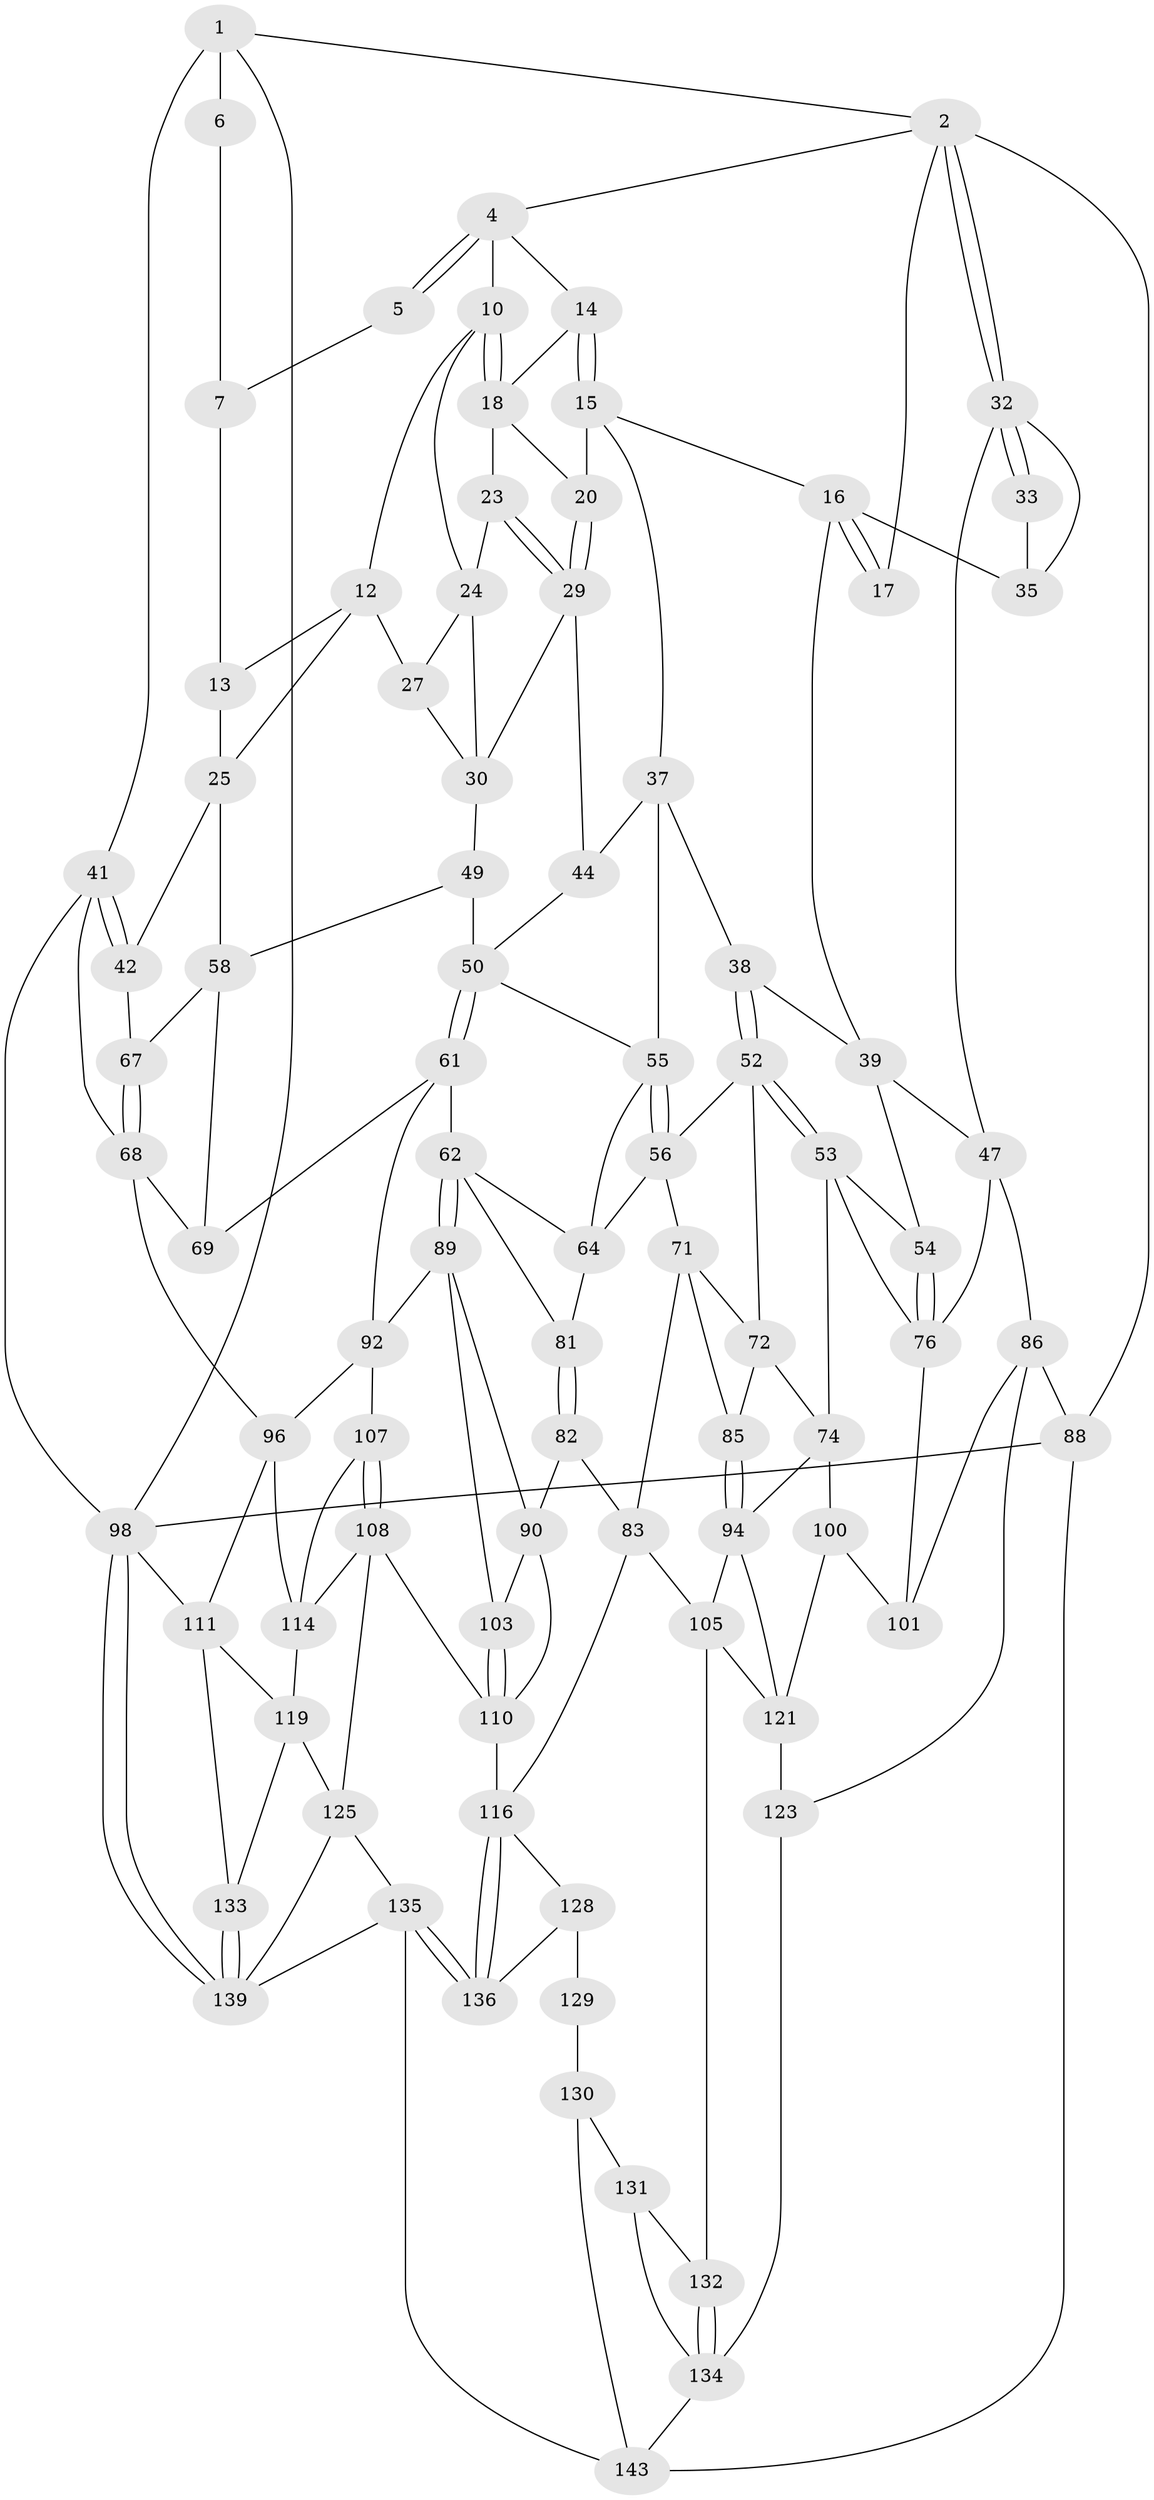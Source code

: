 // original degree distribution, {3: 0.020689655172413793, 6: 0.23448275862068965, 5: 0.503448275862069, 4: 0.2413793103448276}
// Generated by graph-tools (version 1.1) at 2025/42/03/06/25 10:42:30]
// undirected, 86 vertices, 179 edges
graph export_dot {
graph [start="1"]
  node [color=gray90,style=filled];
  1 [pos="+0.9063718458295105+0",super="+36"];
  2 [pos="+0+0",super="+3"];
  4 [pos="+0.5807399713020012+0",super="+9"];
  5 [pos="+0.7808775191097208+0"];
  6 [pos="+0.9265266564696311+0.14054872373534866"];
  7 [pos="+0.8964000381969964+0.1544152872274015",super="+8"];
  10 [pos="+0.6132202599376105+0.09703740415576029",super="+11"];
  12 [pos="+0.7092397554072256+0.10222620016262403",super="+26"];
  13 [pos="+0.763341148412769+0.07572248361038895",super="+22"];
  14 [pos="+0.46799030791169915+0.05602238095704276"];
  15 [pos="+0.31669414915955557+0.11750110127743676",super="+21"];
  16 [pos="+0.3138308860247098+0.11448021252529927",super="+34"];
  17 [pos="+0.27510683744286757+0.05550915232255736"];
  18 [pos="+0.48637950586364403+0.07349105530664127",super="+19"];
  20 [pos="+0.36213928805809636+0.18570556058214596"];
  23 [pos="+0.5781983185055682+0.1355817047214956"];
  24 [pos="+0.6142622293355877+0.10307250255764663",super="+28"];
  25 [pos="+0.8143913660661178+0.28039267678869567",super="+43"];
  27 [pos="+0.7220901017367982+0.2721814137250651"];
  29 [pos="+0.5236827415344589+0.24672740567107684",super="+31"];
  30 [pos="+0.5371247416799955+0.2568527322795491",super="+48"];
  32 [pos="+0+0",super="+40"];
  33 [pos="+0.12571830106500628+0.1051916871911732"];
  35 [pos="+0.09576298786198006+0.19619844779879245"];
  37 [pos="+0.34191805822205695+0.22270165574164164",super="+45"];
  38 [pos="+0.2035421281471665+0.30692454496361676"];
  39 [pos="+0.1446133398824738+0.2646648526886858",super="+46"];
  41 [pos="+1+0.39591446902883265",super="+78"];
  42 [pos="+1+0.39670592414891565"];
  44 [pos="+0.5122690979008916+0.31736345050072073"];
  47 [pos="+0+0.32448427457796875",super="+77"];
  49 [pos="+0.6182766917776077+0.42838920339543474"];
  50 [pos="+0.6106092001324829+0.4333900035749982",super="+51"];
  52 [pos="+0.2134064963660891+0.43586914523484355",super="+57"];
  53 [pos="+0.18069888588516553+0.4588426723474189",super="+75"];
  54 [pos="+0.15214193465863352+0.4517679228410752"];
  55 [pos="+0.3554605196760718+0.4215029013081674",super="+60"];
  56 [pos="+0.35017373795870277+0.4250550790707028",super="+66"];
  58 [pos="+0.7969652708532998+0.43579235430502555",super="+59"];
  61 [pos="+0.5864526913830784+0.5110995806426174",super="+70"];
  62 [pos="+0.5788817228986132+0.5168553302590639",super="+63"];
  64 [pos="+0.4396358513415564+0.4720644175523994",super="+65"];
  67 [pos="+0.9630464706187433+0.45447773530849844"];
  68 [pos="+0.8703462997385693+0.5710489840269037",super="+79"];
  69 [pos="+0.8001066032304399+0.5366022634712362"];
  71 [pos="+0.34426163676086324+0.5644565102782069",super="+84"];
  72 [pos="+0.29516519907501315+0.565176057464501",super="+73"];
  74 [pos="+0.18914700208549956+0.586492065911129",super="+95"];
  76 [pos="+0+0.5624418655889816",super="+80"];
  81 [pos="+0.4393420848625167+0.610885327476627"];
  82 [pos="+0.4310524244694519+0.6419112495610734"];
  83 [pos="+0.3890451920858922+0.6548408155661295",super="+104"];
  85 [pos="+0.30625012985639294+0.6173444898576597"];
  86 [pos="+0+0.8688638941258117",super="+87"];
  88 [pos="+0+1"];
  89 [pos="+0.5718096423027687+0.621863870371817",super="+93"];
  90 [pos="+0.5320728916611931+0.6553062891498387",super="+91"];
  92 [pos="+0.7178514918921031+0.638867183248126",super="+97"];
  94 [pos="+0.2467531648924341+0.7037098808499996",super="+106"];
  96 [pos="+0.8427605452145068+0.6848873064708804",super="+113"];
  98 [pos="+1+1",super="+99"];
  100 [pos="+0.17965343296363503+0.6671218507486777",super="+120"];
  101 [pos="+0.06743008761590868+0.6457220536366847",super="+102"];
  103 [pos="+0.6116003483022252+0.709383707981184"];
  105 [pos="+0.298371827954379+0.7486387718460531",super="+127"];
  107 [pos="+0.722876697594024+0.684209015799502"];
  108 [pos="+0.7180193344806651+0.7427024106029823",super="+109"];
  110 [pos="+0.593594401817622+0.8067817142932303",super="+115"];
  111 [pos="+1+0.788184192511509",super="+112"];
  114 [pos="+0.8011015192519223+0.7099193265187633",super="+118"];
  116 [pos="+0.5228668896428014+0.8204854686479064",super="+117"];
  119 [pos="+0.7986395020401389+0.7918111516661035",super="+124"];
  121 [pos="+0.14744299468849+0.790815310716881",super="+122"];
  123 [pos="+0.10013106614081631+0.9346157891028881"];
  125 [pos="+0.777596598686758+0.9038999426262231",super="+126"];
  128 [pos="+0.3565663421601107+0.8786682243354842",super="+137"];
  129 [pos="+0.354631818944448+0.8808916213269233",super="+138"];
  130 [pos="+0.3293925570645092+0.8986455920159978",super="+141"];
  131 [pos="+0.2954535809272588+0.9060672762492491"];
  132 [pos="+0.26285072772075696+0.8927119227505868"];
  133 [pos="+0.8728897520864292+0.8498680821383902"];
  134 [pos="+0.20149437654574648+0.9185834913430094",super="+142"];
  135 [pos="+0.5598050051245697+1",super="+144"];
  136 [pos="+0.49857636811098227+0.8902063214830622"];
  139 [pos="+1+1",super="+140"];
  143 [pos="+0.35969836062556876+1",super="+145"];
  1 -- 2;
  1 -- 6 [weight=2];
  1 -- 98;
  1 -- 41;
  2 -- 32;
  2 -- 32;
  2 -- 88;
  2 -- 17;
  2 -- 4;
  4 -- 5;
  4 -- 5;
  4 -- 10;
  4 -- 14;
  5 -- 7;
  6 -- 7;
  7 -- 13 [weight=2];
  10 -- 18;
  10 -- 18;
  10 -- 24;
  10 -- 12;
  12 -- 13;
  12 -- 25;
  12 -- 27;
  13 -- 25;
  14 -- 15;
  14 -- 15;
  14 -- 18;
  15 -- 16;
  15 -- 20;
  15 -- 37;
  16 -- 17;
  16 -- 17;
  16 -- 35;
  16 -- 39;
  18 -- 20;
  18 -- 23;
  20 -- 29;
  20 -- 29;
  23 -- 24;
  23 -- 29;
  23 -- 29;
  24 -- 27;
  24 -- 30;
  25 -- 42;
  25 -- 58;
  27 -- 30;
  29 -- 44;
  29 -- 30;
  30 -- 49;
  32 -- 33;
  32 -- 33;
  32 -- 35;
  32 -- 47;
  33 -- 35;
  37 -- 38;
  37 -- 44;
  37 -- 55;
  38 -- 39;
  38 -- 52;
  38 -- 52;
  39 -- 47;
  39 -- 54;
  41 -- 42;
  41 -- 42;
  41 -- 98;
  41 -- 68;
  42 -- 67;
  44 -- 50;
  47 -- 76;
  47 -- 86;
  49 -- 50;
  49 -- 58;
  50 -- 61;
  50 -- 61;
  50 -- 55;
  52 -- 53;
  52 -- 53;
  52 -- 56;
  52 -- 72;
  53 -- 54;
  53 -- 74;
  53 -- 76;
  54 -- 76;
  54 -- 76;
  55 -- 56;
  55 -- 56;
  55 -- 64;
  56 -- 64;
  56 -- 71;
  58 -- 67;
  58 -- 69;
  61 -- 62;
  61 -- 69;
  61 -- 92;
  62 -- 89;
  62 -- 89;
  62 -- 64;
  62 -- 81;
  64 -- 81;
  67 -- 68;
  67 -- 68;
  68 -- 69;
  68 -- 96;
  71 -- 72;
  71 -- 83;
  71 -- 85;
  72 -- 74;
  72 -- 85;
  74 -- 100;
  74 -- 94;
  76 -- 101;
  81 -- 82;
  81 -- 82;
  82 -- 83;
  82 -- 90;
  83 -- 105;
  83 -- 116;
  85 -- 94;
  85 -- 94;
  86 -- 88;
  86 -- 123;
  86 -- 101;
  88 -- 98;
  88 -- 143;
  89 -- 90;
  89 -- 92;
  89 -- 103;
  90 -- 103;
  90 -- 110;
  92 -- 96;
  92 -- 107;
  94 -- 105;
  94 -- 121;
  96 -- 114;
  96 -- 111;
  98 -- 139;
  98 -- 139;
  98 -- 111;
  100 -- 101 [weight=2];
  100 -- 121;
  103 -- 110;
  103 -- 110;
  105 -- 132;
  105 -- 121;
  107 -- 108;
  107 -- 108;
  107 -- 114;
  108 -- 125;
  108 -- 110;
  108 -- 114;
  110 -- 116;
  111 -- 133;
  111 -- 119;
  114 -- 119;
  116 -- 136;
  116 -- 136;
  116 -- 128;
  119 -- 125;
  119 -- 133;
  121 -- 123;
  123 -- 134;
  125 -- 139;
  125 -- 135;
  128 -- 129 [weight=2];
  128 -- 136;
  129 -- 130 [weight=2];
  130 -- 131;
  130 -- 143;
  131 -- 132;
  131 -- 134;
  132 -- 134;
  132 -- 134;
  133 -- 139;
  133 -- 139;
  134 -- 143;
  135 -- 136;
  135 -- 136;
  135 -- 143;
  135 -- 139;
}
